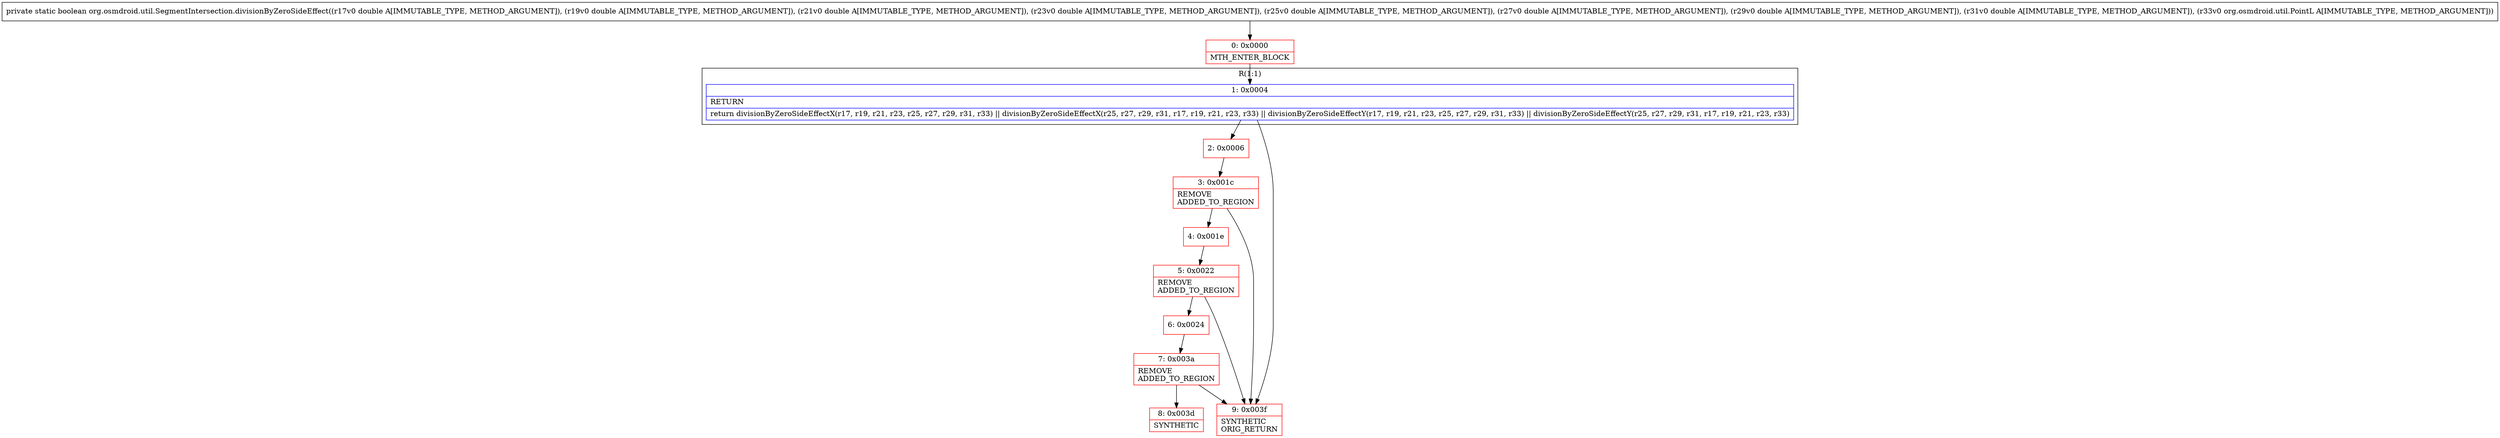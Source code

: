 digraph "CFG fororg.osmdroid.util.SegmentIntersection.divisionByZeroSideEffect(DDDDDDDDLorg\/osmdroid\/util\/PointL;)Z" {
subgraph cluster_Region_179420167 {
label = "R(1:1)";
node [shape=record,color=blue];
Node_1 [shape=record,label="{1\:\ 0x0004|RETURN\l|return divisionByZeroSideEffectX(r17, r19, r21, r23, r25, r27, r29, r31, r33) \|\| divisionByZeroSideEffectX(r25, r27, r29, r31, r17, r19, r21, r23, r33) \|\| divisionByZeroSideEffectY(r17, r19, r21, r23, r25, r27, r29, r31, r33) \|\| divisionByZeroSideEffectY(r25, r27, r29, r31, r17, r19, r21, r23, r33)\l}"];
}
Node_0 [shape=record,color=red,label="{0\:\ 0x0000|MTH_ENTER_BLOCK\l}"];
Node_2 [shape=record,color=red,label="{2\:\ 0x0006}"];
Node_3 [shape=record,color=red,label="{3\:\ 0x001c|REMOVE\lADDED_TO_REGION\l}"];
Node_4 [shape=record,color=red,label="{4\:\ 0x001e}"];
Node_5 [shape=record,color=red,label="{5\:\ 0x0022|REMOVE\lADDED_TO_REGION\l}"];
Node_6 [shape=record,color=red,label="{6\:\ 0x0024}"];
Node_7 [shape=record,color=red,label="{7\:\ 0x003a|REMOVE\lADDED_TO_REGION\l}"];
Node_8 [shape=record,color=red,label="{8\:\ 0x003d|SYNTHETIC\l}"];
Node_9 [shape=record,color=red,label="{9\:\ 0x003f|SYNTHETIC\lORIG_RETURN\l}"];
MethodNode[shape=record,label="{private static boolean org.osmdroid.util.SegmentIntersection.divisionByZeroSideEffect((r17v0 double A[IMMUTABLE_TYPE, METHOD_ARGUMENT]), (r19v0 double A[IMMUTABLE_TYPE, METHOD_ARGUMENT]), (r21v0 double A[IMMUTABLE_TYPE, METHOD_ARGUMENT]), (r23v0 double A[IMMUTABLE_TYPE, METHOD_ARGUMENT]), (r25v0 double A[IMMUTABLE_TYPE, METHOD_ARGUMENT]), (r27v0 double A[IMMUTABLE_TYPE, METHOD_ARGUMENT]), (r29v0 double A[IMMUTABLE_TYPE, METHOD_ARGUMENT]), (r31v0 double A[IMMUTABLE_TYPE, METHOD_ARGUMENT]), (r33v0 org.osmdroid.util.PointL A[IMMUTABLE_TYPE, METHOD_ARGUMENT])) }"];
MethodNode -> Node_0;
Node_1 -> Node_2;
Node_1 -> Node_9;
Node_0 -> Node_1;
Node_2 -> Node_3;
Node_3 -> Node_4;
Node_3 -> Node_9;
Node_4 -> Node_5;
Node_5 -> Node_6;
Node_5 -> Node_9;
Node_6 -> Node_7;
Node_7 -> Node_8;
Node_7 -> Node_9;
}

